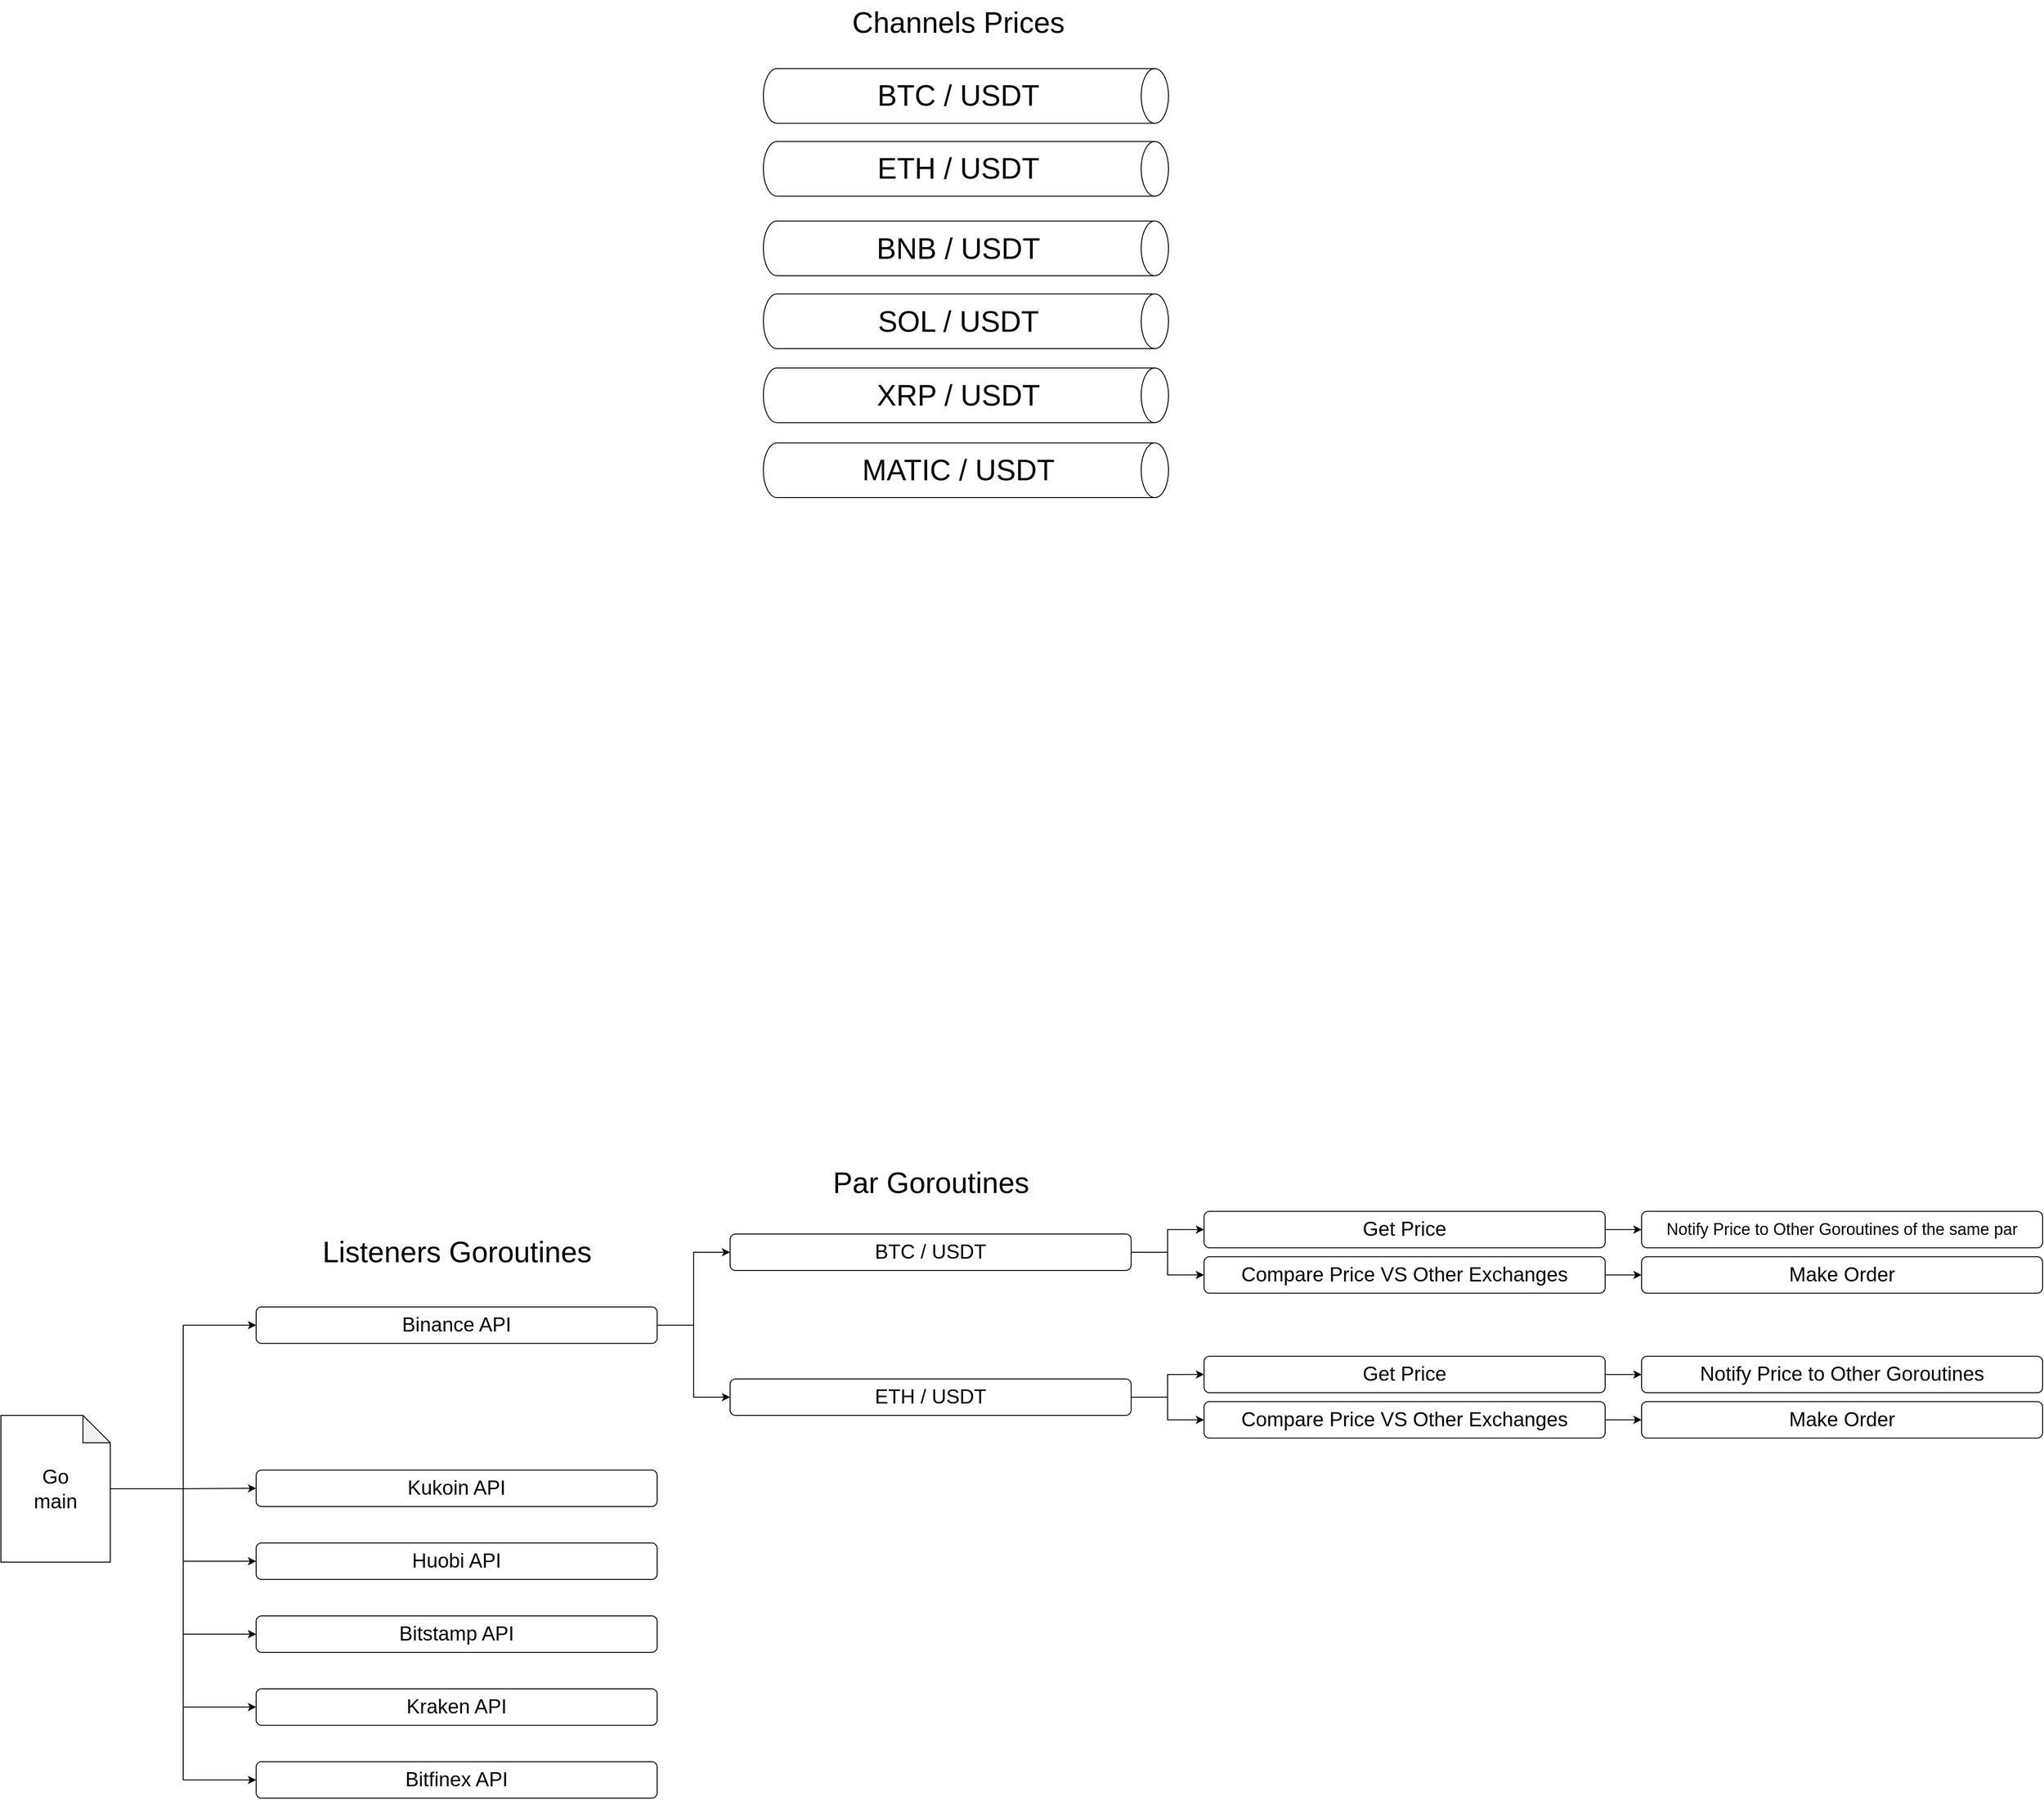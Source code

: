 <mxfile version="20.7.4" type="device"><diagram id="G9IsEOPC-KeCfkp9JTdM" name="Page-1"><mxGraphModel dx="2836" dy="4940" grid="1" gridSize="10" guides="1" tooltips="1" connect="1" arrows="1" fold="1" page="1" pageScale="1" pageWidth="4681" pageHeight="3300" math="0" shadow="0"><root><mxCell id="0"/><mxCell id="1" parent="0"/><mxCell id="Vu181G__J3Nnr4vT9cbp-9" style="edgeStyle=orthogonalEdgeStyle;rounded=0;orthogonalLoop=1;jettySize=auto;html=1;entryX=0;entryY=0.5;entryDx=0;entryDy=0;fontSize=32;" edge="1" parent="1" source="Vu181G__J3Nnr4vT9cbp-1" target="Vu181G__J3Nnr4vT9cbp-2"><mxGeometry relative="1" as="geometry"/></mxCell><mxCell id="Vu181G__J3Nnr4vT9cbp-10" style="edgeStyle=orthogonalEdgeStyle;rounded=0;orthogonalLoop=1;jettySize=auto;html=1;entryX=0;entryY=0.5;entryDx=0;entryDy=0;fontSize=32;" edge="1" parent="1" source="Vu181G__J3Nnr4vT9cbp-1" target="Vu181G__J3Nnr4vT9cbp-4"><mxGeometry relative="1" as="geometry"/></mxCell><mxCell id="Vu181G__J3Nnr4vT9cbp-11" style="edgeStyle=orthogonalEdgeStyle;rounded=0;orthogonalLoop=1;jettySize=auto;html=1;fontSize=32;" edge="1" parent="1" source="Vu181G__J3Nnr4vT9cbp-1" target="Vu181G__J3Nnr4vT9cbp-5"><mxGeometry relative="1" as="geometry"/></mxCell><mxCell id="Vu181G__J3Nnr4vT9cbp-12" style="edgeStyle=orthogonalEdgeStyle;rounded=0;orthogonalLoop=1;jettySize=auto;html=1;fontSize=32;" edge="1" parent="1" source="Vu181G__J3Nnr4vT9cbp-1" target="Vu181G__J3Nnr4vT9cbp-6"><mxGeometry relative="1" as="geometry"><Array as="points"><mxPoint x="280" y="481"/><mxPoint x="280" y="640"/></Array></mxGeometry></mxCell><mxCell id="Vu181G__J3Nnr4vT9cbp-13" style="edgeStyle=orthogonalEdgeStyle;rounded=0;orthogonalLoop=1;jettySize=auto;html=1;entryX=0;entryY=0.5;entryDx=0;entryDy=0;fontSize=32;" edge="1" parent="1" source="Vu181G__J3Nnr4vT9cbp-1" target="Vu181G__J3Nnr4vT9cbp-7"><mxGeometry relative="1" as="geometry"/></mxCell><mxCell id="Vu181G__J3Nnr4vT9cbp-14" style="edgeStyle=orthogonalEdgeStyle;rounded=0;orthogonalLoop=1;jettySize=auto;html=1;entryX=0;entryY=0.5;entryDx=0;entryDy=0;fontSize=32;" edge="1" parent="1" source="Vu181G__J3Nnr4vT9cbp-1" target="Vu181G__J3Nnr4vT9cbp-8"><mxGeometry relative="1" as="geometry"/></mxCell><mxCell id="Vu181G__J3Nnr4vT9cbp-1" value="Go&lt;br style=&quot;font-size: 22px;&quot;&gt;main" style="shape=note;whiteSpace=wrap;html=1;backgroundOutline=1;darkOpacity=0.05;fontSize=22;" vertex="1" parent="1"><mxGeometry x="80" y="400" width="120" height="161" as="geometry"/></mxCell><mxCell id="Vu181G__J3Nnr4vT9cbp-52" style="edgeStyle=orthogonalEdgeStyle;rounded=0;orthogonalLoop=1;jettySize=auto;html=1;entryX=0;entryY=0.5;entryDx=0;entryDy=0;fontSize=32;" edge="1" parent="1" source="Vu181G__J3Nnr4vT9cbp-2" target="Vu181G__J3Nnr4vT9cbp-48"><mxGeometry relative="1" as="geometry"/></mxCell><mxCell id="Vu181G__J3Nnr4vT9cbp-53" style="edgeStyle=orthogonalEdgeStyle;rounded=0;orthogonalLoop=1;jettySize=auto;html=1;entryX=0;entryY=0.5;entryDx=0;entryDy=0;fontSize=32;" edge="1" parent="1" source="Vu181G__J3Nnr4vT9cbp-2" target="Vu181G__J3Nnr4vT9cbp-49"><mxGeometry relative="1" as="geometry"/></mxCell><mxCell id="Vu181G__J3Nnr4vT9cbp-2" value="Binance API" style="rounded=1;whiteSpace=wrap;html=1;fontSize=22;" vertex="1" parent="1"><mxGeometry x="360" y="281" width="440" height="40" as="geometry"/></mxCell><mxCell id="Vu181G__J3Nnr4vT9cbp-3" value="Listeners Goroutines" style="text;html=1;align=center;verticalAlign=middle;resizable=0;points=[];autosize=1;strokeColor=none;fillColor=none;fontSize=32;" vertex="1" parent="1"><mxGeometry x="420" y="196" width="320" height="50" as="geometry"/></mxCell><mxCell id="Vu181G__J3Nnr4vT9cbp-4" value="Kukoin API" style="rounded=1;whiteSpace=wrap;html=1;fontSize=22;" vertex="1" parent="1"><mxGeometry x="360" y="460" width="440" height="40" as="geometry"/></mxCell><mxCell id="Vu181G__J3Nnr4vT9cbp-5" value="Huobi API" style="rounded=1;whiteSpace=wrap;html=1;fontSize=22;" vertex="1" parent="1"><mxGeometry x="360" y="540" width="440" height="40" as="geometry"/></mxCell><mxCell id="Vu181G__J3Nnr4vT9cbp-6" value="Bitstamp API" style="rounded=1;whiteSpace=wrap;html=1;fontSize=22;" vertex="1" parent="1"><mxGeometry x="360" y="620" width="440" height="40" as="geometry"/></mxCell><mxCell id="Vu181G__J3Nnr4vT9cbp-7" value="Kraken API" style="rounded=1;whiteSpace=wrap;html=1;fontSize=22;" vertex="1" parent="1"><mxGeometry x="360" y="700" width="440" height="40" as="geometry"/></mxCell><mxCell id="Vu181G__J3Nnr4vT9cbp-8" value="Bitfinex API" style="rounded=1;whiteSpace=wrap;html=1;fontSize=22;" vertex="1" parent="1"><mxGeometry x="360" y="780" width="440" height="40" as="geometry"/></mxCell><mxCell id="Vu181G__J3Nnr4vT9cbp-15" value="Channels Prices" style="text;html=1;align=center;verticalAlign=middle;resizable=0;points=[];autosize=1;strokeColor=none;fillColor=none;fontSize=32;" vertex="1" parent="1"><mxGeometry x="1000" y="-1152.75" width="260" height="50" as="geometry"/></mxCell><mxCell id="Vu181G__J3Nnr4vT9cbp-16" value="" style="shape=cylinder3;whiteSpace=wrap;html=1;boundedLbl=1;backgroundOutline=1;size=15;fontSize=32;rotation=90;" vertex="1" parent="1"><mxGeometry x="1108.75" y="-1270" width="60" height="444.5" as="geometry"/></mxCell><mxCell id="Vu181G__J3Nnr4vT9cbp-17" value="" style="shape=cylinder3;whiteSpace=wrap;html=1;boundedLbl=1;backgroundOutline=1;size=15;fontSize=32;rotation=90;" vertex="1" parent="1"><mxGeometry x="1108.75" y="-1190" width="60" height="444.5" as="geometry"/></mxCell><mxCell id="Vu181G__J3Nnr4vT9cbp-18" value="" style="shape=cylinder3;whiteSpace=wrap;html=1;boundedLbl=1;backgroundOutline=1;size=15;fontSize=32;rotation=90;" vertex="1" parent="1"><mxGeometry x="1108.75" y="-941.5" width="60" height="444.5" as="geometry"/></mxCell><mxCell id="Vu181G__J3Nnr4vT9cbp-19" value="" style="shape=cylinder3;whiteSpace=wrap;html=1;boundedLbl=1;backgroundOutline=1;size=15;fontSize=32;rotation=90;" vertex="1" parent="1"><mxGeometry x="1108.75" y="-859.25" width="60" height="444.5" as="geometry"/></mxCell><mxCell id="Vu181G__J3Nnr4vT9cbp-20" value="" style="shape=cylinder3;whiteSpace=wrap;html=1;boundedLbl=1;backgroundOutline=1;size=15;fontSize=32;rotation=90;" vertex="1" parent="1"><mxGeometry x="1108.75" y="-1102.75" width="60" height="444.5" as="geometry"/></mxCell><mxCell id="Vu181G__J3Nnr4vT9cbp-21" value="" style="shape=cylinder3;whiteSpace=wrap;html=1;boundedLbl=1;backgroundOutline=1;size=15;fontSize=32;rotation=90;" vertex="1" parent="1"><mxGeometry x="1108.75" y="-1022.75" width="60" height="444.5" as="geometry"/></mxCell><mxCell id="Vu181G__J3Nnr4vT9cbp-22" value="BTC / USDT" style="text;html=1;align=center;verticalAlign=middle;resizable=0;points=[];autosize=1;strokeColor=none;fillColor=none;fontSize=32;" vertex="1" parent="1"><mxGeometry x="1030" y="-1072.75" width="200" height="50" as="geometry"/></mxCell><mxCell id="Vu181G__J3Nnr4vT9cbp-23" value="ETH / USDT" style="text;html=1;align=center;verticalAlign=middle;resizable=0;points=[];autosize=1;strokeColor=none;fillColor=none;fontSize=32;" vertex="1" parent="1"><mxGeometry x="1030" y="-992.75" width="200" height="50" as="geometry"/></mxCell><mxCell id="Vu181G__J3Nnr4vT9cbp-24" value="XRP / USDT" style="text;html=1;align=center;verticalAlign=middle;resizable=0;points=[];autosize=1;strokeColor=none;fillColor=none;fontSize=32;" vertex="1" parent="1"><mxGeometry x="1030" y="-744.25" width="200" height="50" as="geometry"/></mxCell><mxCell id="Vu181G__J3Nnr4vT9cbp-25" value="MATIC / USDT" style="text;html=1;align=center;verticalAlign=middle;resizable=0;points=[];autosize=1;strokeColor=none;fillColor=none;fontSize=32;" vertex="1" parent="1"><mxGeometry x="1015" y="-662" width="230" height="50" as="geometry"/></mxCell><mxCell id="Vu181G__J3Nnr4vT9cbp-26" value="BNB / USDT" style="text;html=1;align=center;verticalAlign=middle;resizable=0;points=[];autosize=1;strokeColor=none;fillColor=none;fontSize=32;" vertex="1" parent="1"><mxGeometry x="1030" y="-905.5" width="200" height="50" as="geometry"/></mxCell><mxCell id="Vu181G__J3Nnr4vT9cbp-27" value="SOL / USDT" style="text;html=1;align=center;verticalAlign=middle;resizable=0;points=[];autosize=1;strokeColor=none;fillColor=none;fontSize=32;" vertex="1" parent="1"><mxGeometry x="1030" y="-825.5" width="200" height="50" as="geometry"/></mxCell><mxCell id="Vu181G__J3Nnr4vT9cbp-42" style="edgeStyle=orthogonalEdgeStyle;rounded=0;orthogonalLoop=1;jettySize=auto;html=1;fontSize=32;" edge="1" parent="1" source="Vu181G__J3Nnr4vT9cbp-43" target="Vu181G__J3Nnr4vT9cbp-47"><mxGeometry relative="1" as="geometry"/></mxCell><mxCell id="Vu181G__J3Nnr4vT9cbp-43" value="Get Price" style="rounded=1;whiteSpace=wrap;html=1;fontSize=22;" vertex="1" parent="1"><mxGeometry x="1400" y="176.12" width="440" height="40" as="geometry"/></mxCell><mxCell id="Vu181G__J3Nnr4vT9cbp-44" style="edgeStyle=orthogonalEdgeStyle;rounded=0;orthogonalLoop=1;jettySize=auto;html=1;fontSize=32;" edge="1" parent="1" source="Vu181G__J3Nnr4vT9cbp-45" target="Vu181G__J3Nnr4vT9cbp-46"><mxGeometry relative="1" as="geometry"/></mxCell><mxCell id="Vu181G__J3Nnr4vT9cbp-45" value="Compare Price VS Other Exchanges" style="rounded=1;whiteSpace=wrap;html=1;fontSize=22;" vertex="1" parent="1"><mxGeometry x="1400" y="225.87" width="440" height="40" as="geometry"/></mxCell><mxCell id="Vu181G__J3Nnr4vT9cbp-46" value="Make Order" style="rounded=1;whiteSpace=wrap;html=1;fontSize=22;" vertex="1" parent="1"><mxGeometry x="1880" y="225.87" width="440" height="40" as="geometry"/></mxCell><mxCell id="Vu181G__J3Nnr4vT9cbp-47" value="Notify Price to Other Goroutines of the same par" style="rounded=1;whiteSpace=wrap;html=1;fontSize=18;" vertex="1" parent="1"><mxGeometry x="1880" y="176.12" width="440" height="40" as="geometry"/></mxCell><mxCell id="Vu181G__J3Nnr4vT9cbp-50" style="edgeStyle=orthogonalEdgeStyle;rounded=0;orthogonalLoop=1;jettySize=auto;html=1;fontSize=32;" edge="1" parent="1" source="Vu181G__J3Nnr4vT9cbp-48" target="Vu181G__J3Nnr4vT9cbp-43"><mxGeometry relative="1" as="geometry"/></mxCell><mxCell id="Vu181G__J3Nnr4vT9cbp-51" style="edgeStyle=orthogonalEdgeStyle;rounded=0;orthogonalLoop=1;jettySize=auto;html=1;fontSize=32;" edge="1" parent="1" source="Vu181G__J3Nnr4vT9cbp-48" target="Vu181G__J3Nnr4vT9cbp-45"><mxGeometry relative="1" as="geometry"/></mxCell><mxCell id="Vu181G__J3Nnr4vT9cbp-48" value="BTC / USDT" style="rounded=1;whiteSpace=wrap;html=1;fontSize=22;" vertex="1" parent="1"><mxGeometry x="880" y="201" width="440" height="40" as="geometry"/></mxCell><mxCell id="Vu181G__J3Nnr4vT9cbp-61" style="edgeStyle=orthogonalEdgeStyle;rounded=0;orthogonalLoop=1;jettySize=auto;html=1;fontSize=32;" edge="1" parent="1" source="Vu181G__J3Nnr4vT9cbp-49" target="Vu181G__J3Nnr4vT9cbp-56"><mxGeometry relative="1" as="geometry"/></mxCell><mxCell id="Vu181G__J3Nnr4vT9cbp-62" style="edgeStyle=orthogonalEdgeStyle;rounded=0;orthogonalLoop=1;jettySize=auto;html=1;fontSize=32;" edge="1" parent="1" source="Vu181G__J3Nnr4vT9cbp-49" target="Vu181G__J3Nnr4vT9cbp-58"><mxGeometry relative="1" as="geometry"/></mxCell><mxCell id="Vu181G__J3Nnr4vT9cbp-49" value="ETH / USDT" style="rounded=1;whiteSpace=wrap;html=1;fontSize=22;" vertex="1" parent="1"><mxGeometry x="880" y="360" width="440" height="40" as="geometry"/></mxCell><mxCell id="Vu181G__J3Nnr4vT9cbp-54" value="Par Goroutines" style="text;html=1;align=center;verticalAlign=middle;resizable=0;points=[];autosize=1;strokeColor=none;fillColor=none;fontSize=32;" vertex="1" parent="1"><mxGeometry x="980" y="120" width="240" height="50" as="geometry"/></mxCell><mxCell id="Vu181G__J3Nnr4vT9cbp-55" style="edgeStyle=orthogonalEdgeStyle;rounded=0;orthogonalLoop=1;jettySize=auto;html=1;fontSize=32;" edge="1" parent="1" source="Vu181G__J3Nnr4vT9cbp-56" target="Vu181G__J3Nnr4vT9cbp-60"><mxGeometry relative="1" as="geometry"/></mxCell><mxCell id="Vu181G__J3Nnr4vT9cbp-56" value="Get Price" style="rounded=1;whiteSpace=wrap;html=1;fontSize=22;" vertex="1" parent="1"><mxGeometry x="1400" y="335.13" width="440" height="40" as="geometry"/></mxCell><mxCell id="Vu181G__J3Nnr4vT9cbp-57" style="edgeStyle=orthogonalEdgeStyle;rounded=0;orthogonalLoop=1;jettySize=auto;html=1;fontSize=32;" edge="1" parent="1" source="Vu181G__J3Nnr4vT9cbp-58" target="Vu181G__J3Nnr4vT9cbp-59"><mxGeometry relative="1" as="geometry"/></mxCell><mxCell id="Vu181G__J3Nnr4vT9cbp-58" value="Compare Price VS Other Exchanges" style="rounded=1;whiteSpace=wrap;html=1;fontSize=22;" vertex="1" parent="1"><mxGeometry x="1400" y="384.88" width="440" height="40" as="geometry"/></mxCell><mxCell id="Vu181G__J3Nnr4vT9cbp-59" value="Make Order" style="rounded=1;whiteSpace=wrap;html=1;fontSize=22;" vertex="1" parent="1"><mxGeometry x="1880" y="384.88" width="440" height="40" as="geometry"/></mxCell><mxCell id="Vu181G__J3Nnr4vT9cbp-60" value="Notify Price to Other Goroutines" style="rounded=1;whiteSpace=wrap;html=1;fontSize=22;" vertex="1" parent="1"><mxGeometry x="1880" y="335.13" width="440" height="40" as="geometry"/></mxCell></root></mxGraphModel></diagram></mxfile>